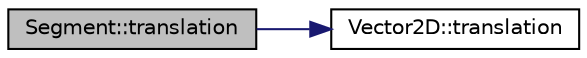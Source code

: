 digraph "Segment::translation"
{
 // LATEX_PDF_SIZE
  edge [fontname="Helvetica",fontsize="10",labelfontname="Helvetica",labelfontsize="10"];
  node [fontname="Helvetica",fontsize="10",shape=record];
  rankdir="LR";
  Node1 [label="Segment::translation",height=0.2,width=0.4,color="black", fillcolor="grey75", style="filled", fontcolor="black",tooltip=" "];
  Node1 -> Node2 [color="midnightblue",fontsize="10",style="solid",fontname="Helvetica"];
  Node2 [label="Vector2D::translation",height=0.2,width=0.4,color="black", fillcolor="white", style="filled",URL="$class_vector2_d.html#a60c45508fe6cca278f1e12d2c51c4c93",tooltip=" "];
}
